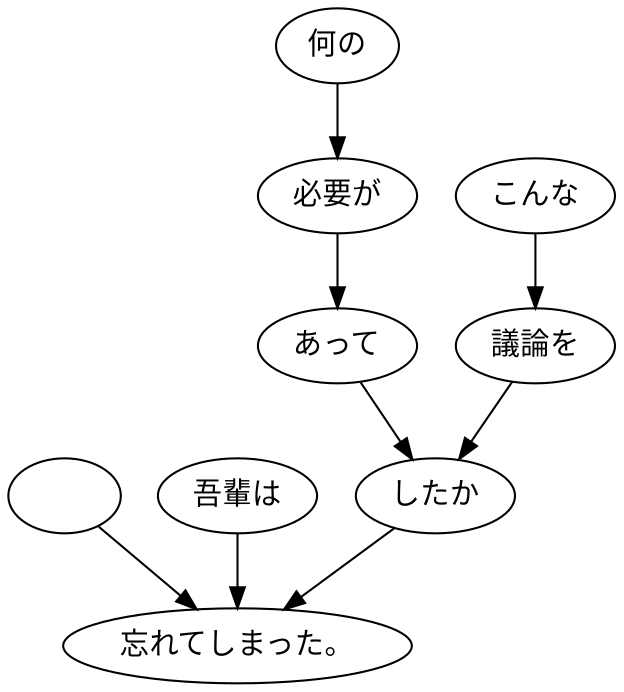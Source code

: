 digraph graph2792 {
	node0 [label="　"];
	node1 [label="吾輩は"];
	node2 [label="何の"];
	node3 [label="必要が"];
	node4 [label="あって"];
	node5 [label="こんな"];
	node6 [label="議論を"];
	node7 [label="したか"];
	node8 [label="忘れてしまった。"];
	node0 -> node8;
	node1 -> node8;
	node2 -> node3;
	node3 -> node4;
	node4 -> node7;
	node5 -> node6;
	node6 -> node7;
	node7 -> node8;
}
